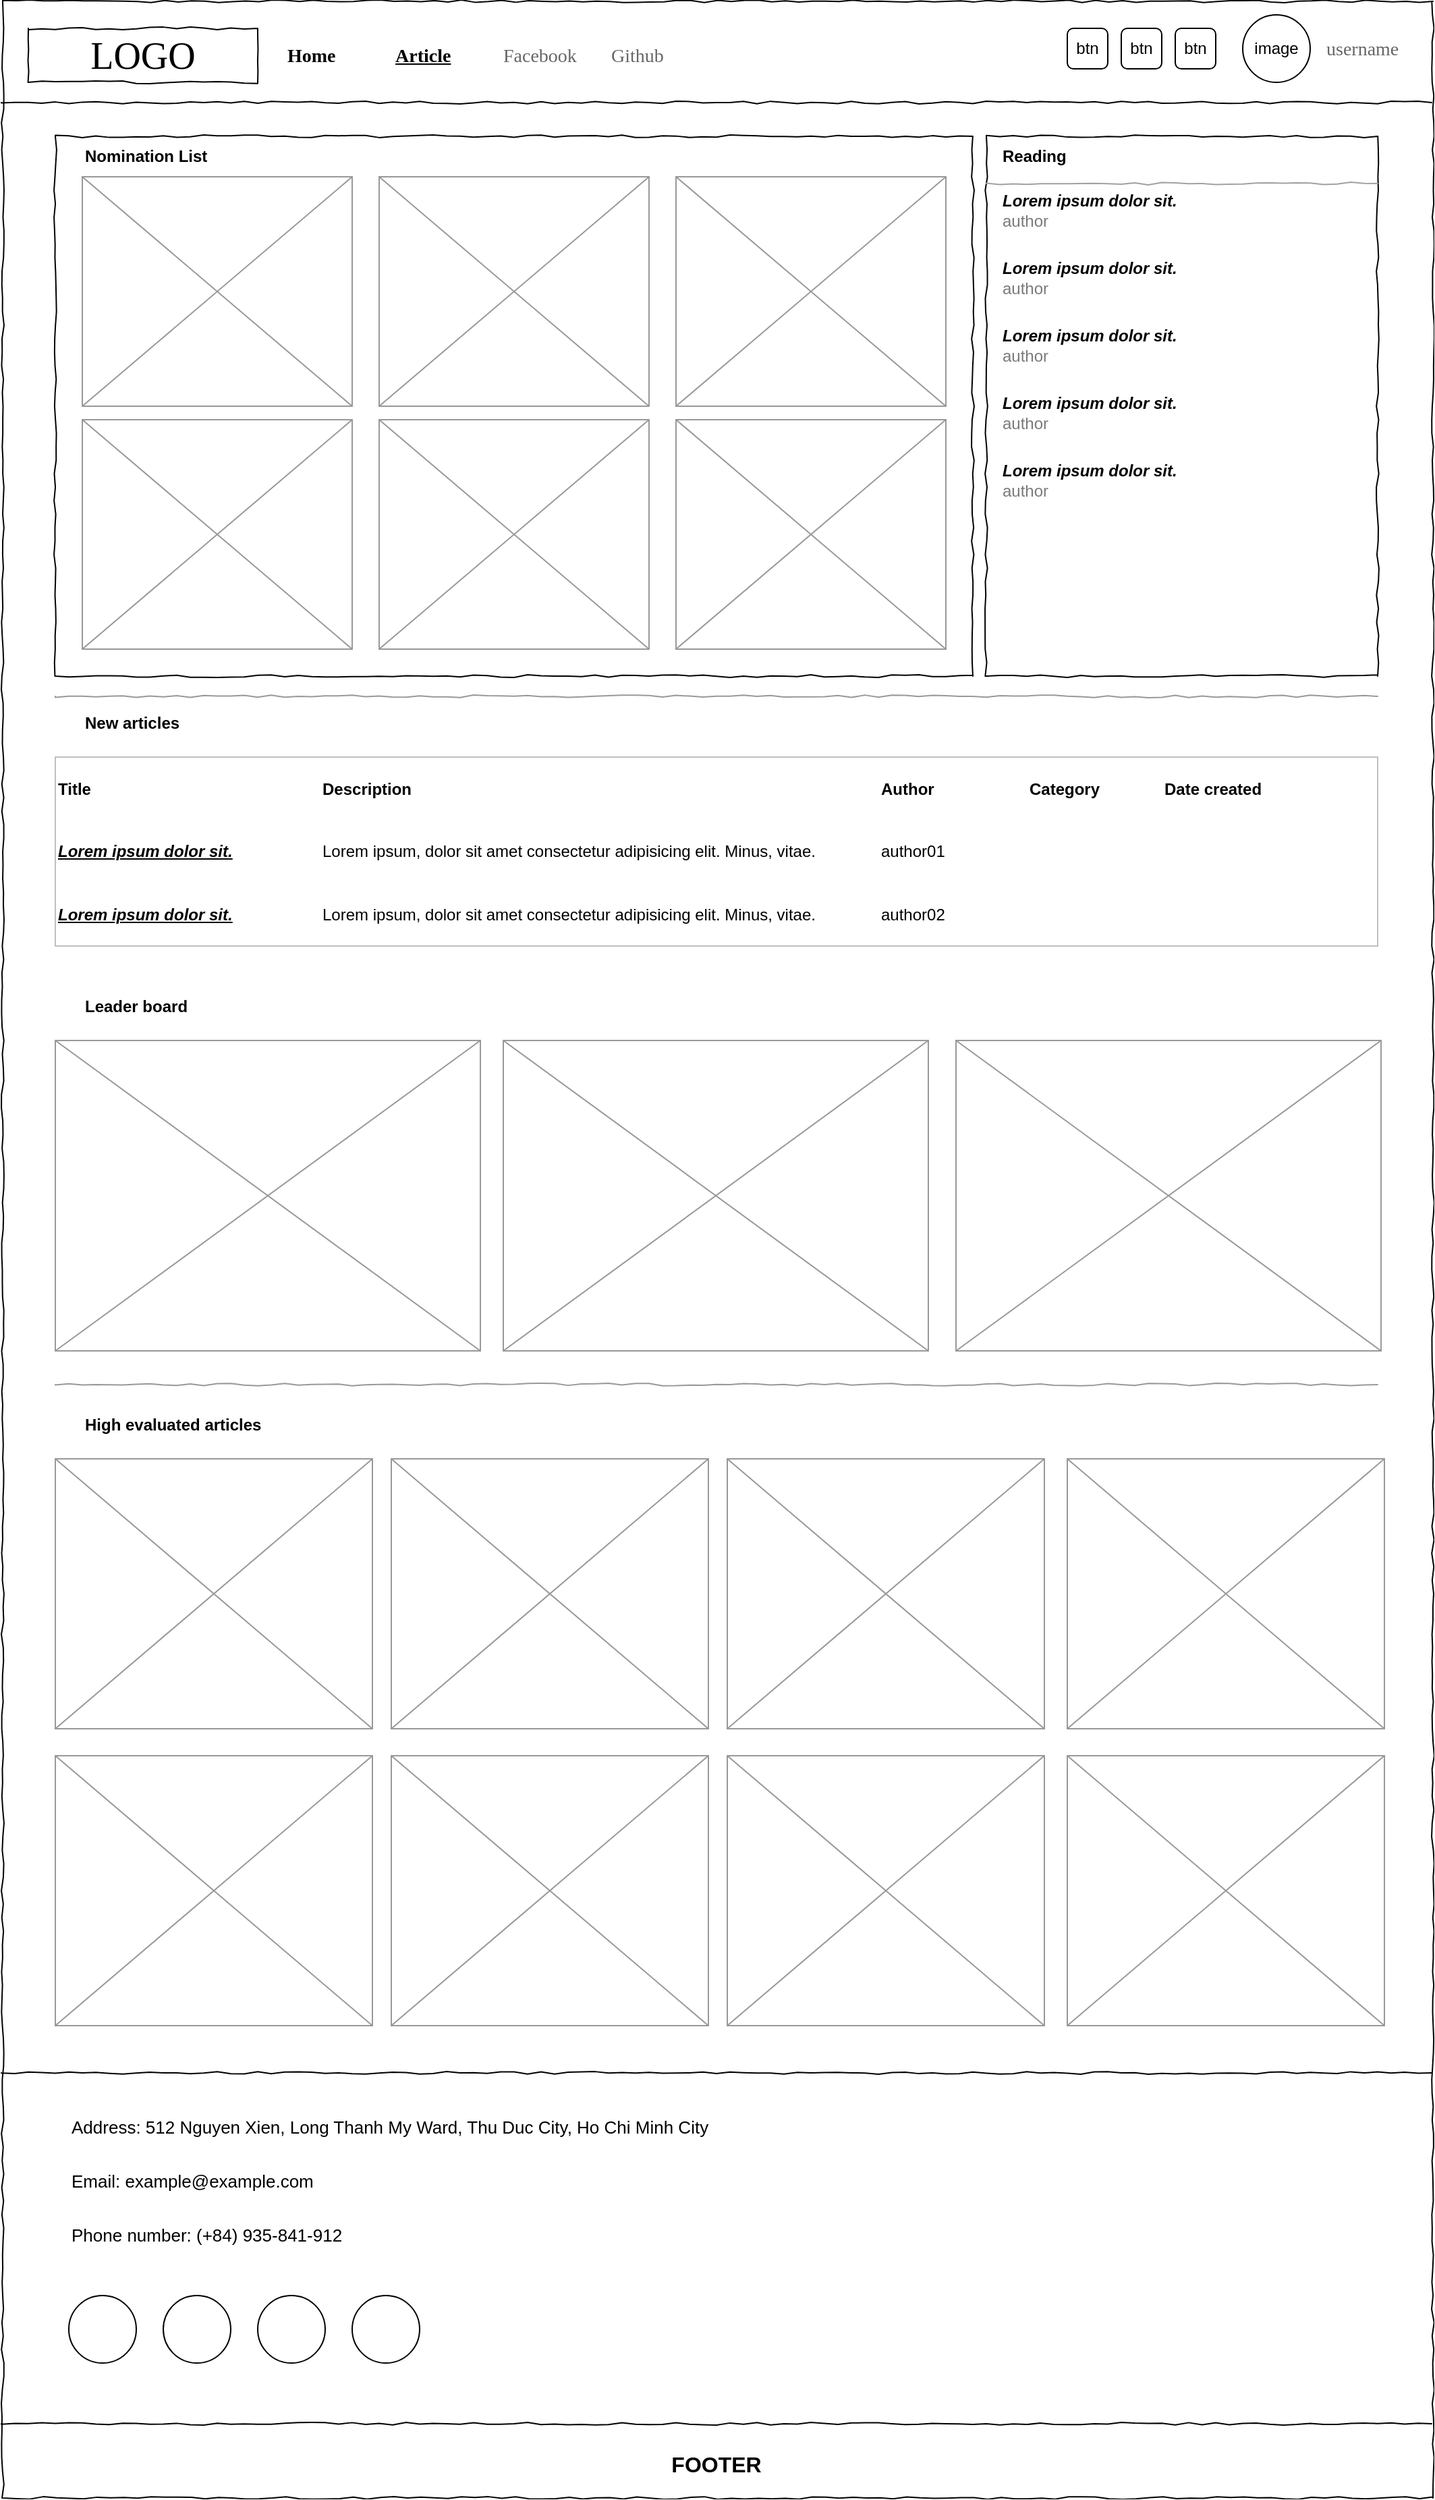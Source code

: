 <mxfile version="20.6.2" type="device"><diagram name="Page-1" id="03018318-947c-dd8e-b7a3-06fadd420f32"><mxGraphModel dx="1756" dy="1464" grid="1" gridSize="10" guides="1" tooltips="1" connect="1" arrows="1" fold="1" page="1" pageScale="1" pageWidth="1169" pageHeight="827" background="none" math="0" shadow="0"><root><mxCell id="0"/><mxCell id="1" parent="0"/><mxCell id="677b7b8949515195-1" value="" style="whiteSpace=wrap;html=1;rounded=0;shadow=0;labelBackgroundColor=none;strokeColor=#000000;strokeWidth=1;fillColor=none;fontFamily=Verdana;fontSize=12;fontColor=#000000;align=center;comic=1;" parent="1" vertex="1"><mxGeometry x="56" y="30" width="1060" height="1850" as="geometry"/></mxCell><mxCell id="677b7b8949515195-2" value="LOGO" style="whiteSpace=wrap;html=1;rounded=0;shadow=0;labelBackgroundColor=none;strokeWidth=1;fontFamily=Verdana;fontSize=28;align=center;comic=1;" parent="1" vertex="1"><mxGeometry x="75" y="50" width="170" height="40" as="geometry"/></mxCell><mxCell id="677b7b8949515195-4" value="Home" style="text;html=1;points=[];align=left;verticalAlign=top;spacingTop=-4;fontSize=14;fontFamily=Verdana;fontStyle=1" parent="1" vertex="1"><mxGeometry x="265" y="60" width="60" height="20" as="geometry"/></mxCell><mxCell id="677b7b8949515195-5" value="Article" style="text;html=1;points=[];align=left;verticalAlign=top;spacingTop=-4;fontSize=14;fontFamily=Verdana;fontStyle=5" parent="1" vertex="1"><mxGeometry x="345" y="60" width="60" height="20" as="geometry"/></mxCell><mxCell id="677b7b8949515195-7" value="Github" style="text;html=1;points=[];align=left;verticalAlign=top;spacingTop=-4;fontSize=14;fontFamily=Verdana;fontColor=#666666;" parent="1" vertex="1"><mxGeometry x="505" y="60" width="60" height="20" as="geometry"/></mxCell><mxCell id="677b7b8949515195-9" value="" style="line;strokeWidth=1;html=1;rounded=0;shadow=0;labelBackgroundColor=none;fillColor=none;fontFamily=Verdana;fontSize=14;fontColor=#000000;align=center;comic=1;" parent="1" vertex="1"><mxGeometry x="55" y="100" width="1060" height="10" as="geometry"/></mxCell><mxCell id="m5TlFS0VJs0P4WN3rbQY-3" value="&lt;span style=&quot;&quot;&gt;image&lt;/span&gt;" style="ellipse;whiteSpace=wrap;html=1;aspect=fixed;fontColor=#000000;labelBackgroundColor=#FFFFFF;fillColor=none;" parent="1" vertex="1"><mxGeometry x="975" y="40" width="50" height="50" as="geometry"/></mxCell><mxCell id="m5TlFS0VJs0P4WN3rbQY-1" value="Facebook" style="text;html=1;points=[];align=left;verticalAlign=top;spacingTop=-4;fontSize=14;fontFamily=Verdana;fontColor=#666666;" parent="1" vertex="1"><mxGeometry x="425" y="60" width="60" height="20" as="geometry"/></mxCell><mxCell id="m5TlFS0VJs0P4WN3rbQY-4" value="username" style="text;html=1;points=[];align=left;verticalAlign=top;spacingTop=-4;fontSize=14;fontFamily=Verdana;fontColor=#666666;" parent="1" vertex="1"><mxGeometry x="1035" y="55" width="60" height="20" as="geometry"/></mxCell><mxCell id="m5TlFS0VJs0P4WN3rbQY-28" value="" style="line;strokeWidth=1;html=1;rounded=0;shadow=0;labelBackgroundColor=none;fillColor=none;fontFamily=Verdana;fontSize=14;fontColor=#000000;align=center;comic=1;" parent="1" vertex="1"><mxGeometry x="55" y="1560" width="1060" height="10" as="geometry"/></mxCell><mxCell id="m5TlFS0VJs0P4WN3rbQY-29" value="" style="line;strokeWidth=1;html=1;rounded=0;shadow=0;labelBackgroundColor=none;fillColor=none;fontFamily=Verdana;fontSize=14;fontColor=#000000;align=center;comic=1;" parent="1" vertex="1"><mxGeometry x="55" y="1820" width="1060" height="10" as="geometry"/></mxCell><mxCell id="m5TlFS0VJs0P4WN3rbQY-30" value="" style="ellipse;whiteSpace=wrap;html=1;aspect=fixed;labelBackgroundColor=none;fontSize=18;fontColor=default;fillColor=none;" parent="1" vertex="1"><mxGeometry x="105" y="1730" width="50" height="50" as="geometry"/></mxCell><mxCell id="m5TlFS0VJs0P4WN3rbQY-31" value="" style="ellipse;whiteSpace=wrap;html=1;aspect=fixed;labelBackgroundColor=none;fontSize=18;fontColor=default;fillColor=none;" parent="1" vertex="1"><mxGeometry x="175" y="1730" width="50" height="50" as="geometry"/></mxCell><mxCell id="m5TlFS0VJs0P4WN3rbQY-32" value="" style="ellipse;whiteSpace=wrap;html=1;aspect=fixed;labelBackgroundColor=none;fontSize=18;fontColor=default;fillColor=none;" parent="1" vertex="1"><mxGeometry x="315" y="1730" width="50" height="50" as="geometry"/></mxCell><mxCell id="m5TlFS0VJs0P4WN3rbQY-33" value="" style="ellipse;whiteSpace=wrap;html=1;aspect=fixed;labelBackgroundColor=none;fontSize=18;fontColor=default;fillColor=none;" parent="1" vertex="1"><mxGeometry x="245" y="1730" width="50" height="50" as="geometry"/></mxCell><mxCell id="m5TlFS0VJs0P4WN3rbQY-34" value="Address: 512 Nguyen Xien, Long Thanh My Ward, Thu Duc City, Ho Chi Minh City" style="text;html=1;strokeColor=none;fillColor=none;align=left;verticalAlign=middle;whiteSpace=wrap;rounded=0;labelBackgroundColor=none;fontSize=13;fontColor=default;" parent="1" vertex="1"><mxGeometry x="105" y="1590" width="780" height="30" as="geometry"/></mxCell><mxCell id="m5TlFS0VJs0P4WN3rbQY-35" value="Email: example@example.com" style="text;html=1;strokeColor=none;fillColor=none;align=left;verticalAlign=middle;whiteSpace=wrap;rounded=0;labelBackgroundColor=none;fontSize=13;fontColor=default;" parent="1" vertex="1"><mxGeometry x="105" y="1630" width="780" height="30" as="geometry"/></mxCell><mxCell id="m5TlFS0VJs0P4WN3rbQY-36" value="Phone number: (+84) 935-841-912" style="text;html=1;strokeColor=none;fillColor=none;align=left;verticalAlign=middle;whiteSpace=wrap;rounded=0;labelBackgroundColor=none;fontSize=13;fontColor=default;" parent="1" vertex="1"><mxGeometry x="105" y="1670" width="780" height="30" as="geometry"/></mxCell><mxCell id="m5TlFS0VJs0P4WN3rbQY-37" value="FOOTER" style="text;html=1;strokeColor=none;fillColor=none;align=center;verticalAlign=middle;whiteSpace=wrap;rounded=0;labelBackgroundColor=none;fontSize=16;fontColor=default;fontStyle=1" parent="1" vertex="1"><mxGeometry x="555" y="1840" width="60" height="30" as="geometry"/></mxCell><mxCell id="y3OLTXR0EDxjqYJ4_taz-1" value="btn" style="rounded=1;whiteSpace=wrap;html=1;" parent="1" vertex="1"><mxGeometry x="925" y="50" width="30" height="30" as="geometry"/></mxCell><mxCell id="y3OLTXR0EDxjqYJ4_taz-4" value="btn" style="rounded=1;whiteSpace=wrap;html=1;" parent="1" vertex="1"><mxGeometry x="885" y="50" width="30" height="30" as="geometry"/></mxCell><mxCell id="y3OLTXR0EDxjqYJ4_taz-5" value="btn" style="rounded=1;whiteSpace=wrap;html=1;" parent="1" vertex="1"><mxGeometry x="845" y="50" width="30" height="30" as="geometry"/></mxCell><mxCell id="y0GXKJaFanUadCnJIFny-1" value="" style="whiteSpace=wrap;html=1;rounded=0;shadow=0;labelBackgroundColor=none;strokeColor=#000000;strokeWidth=1;fillColor=none;fontFamily=Verdana;fontSize=12;fontColor=#000000;align=center;comic=1;" vertex="1" parent="1"><mxGeometry x="95" y="130" width="680" height="400" as="geometry"/></mxCell><mxCell id="y0GXKJaFanUadCnJIFny-2" value="" style="whiteSpace=wrap;html=1;rounded=0;shadow=0;labelBackgroundColor=none;strokeColor=#000000;strokeWidth=1;fillColor=none;fontFamily=Verdana;fontSize=12;fontColor=#000000;align=center;comic=1;" vertex="1" parent="1"><mxGeometry x="785" y="130" width="290" height="400" as="geometry"/></mxCell><mxCell id="y0GXKJaFanUadCnJIFny-13" value="" style="verticalLabelPosition=bottom;shadow=0;dashed=0;align=center;html=1;verticalAlign=top;strokeWidth=1;shape=mxgraph.mockup.graphics.simpleIcon;strokeColor=#999999;" vertex="1" parent="1"><mxGeometry x="115" y="160" width="200" height="170" as="geometry"/></mxCell><mxCell id="y0GXKJaFanUadCnJIFny-16" value="" style="verticalLabelPosition=bottom;shadow=0;dashed=0;align=center;html=1;verticalAlign=top;strokeWidth=1;shape=mxgraph.mockup.graphics.simpleIcon;strokeColor=#999999;" vertex="1" parent="1"><mxGeometry x="335" y="160" width="200" height="170" as="geometry"/></mxCell><mxCell id="y0GXKJaFanUadCnJIFny-17" value="" style="verticalLabelPosition=bottom;shadow=0;dashed=0;align=center;html=1;verticalAlign=top;strokeWidth=1;shape=mxgraph.mockup.graphics.simpleIcon;strokeColor=#999999;" vertex="1" parent="1"><mxGeometry x="555" y="160" width="200" height="170" as="geometry"/></mxCell><mxCell id="y0GXKJaFanUadCnJIFny-18" value="" style="verticalLabelPosition=bottom;shadow=0;dashed=0;align=center;html=1;verticalAlign=top;strokeWidth=1;shape=mxgraph.mockup.graphics.simpleIcon;strokeColor=#999999;" vertex="1" parent="1"><mxGeometry x="115" y="340" width="200" height="170" as="geometry"/></mxCell><mxCell id="y0GXKJaFanUadCnJIFny-19" value="" style="verticalLabelPosition=bottom;shadow=0;dashed=0;align=center;html=1;verticalAlign=top;strokeWidth=1;shape=mxgraph.mockup.graphics.simpleIcon;strokeColor=#999999;" vertex="1" parent="1"><mxGeometry x="555" y="340" width="200" height="170" as="geometry"/></mxCell><mxCell id="y0GXKJaFanUadCnJIFny-20" value="" style="verticalLabelPosition=bottom;shadow=0;dashed=0;align=center;html=1;verticalAlign=top;strokeWidth=1;shape=mxgraph.mockup.graphics.simpleIcon;strokeColor=#999999;" vertex="1" parent="1"><mxGeometry x="335" y="340" width="200" height="170" as="geometry"/></mxCell><mxCell id="y0GXKJaFanUadCnJIFny-21" value="" style="line;strokeWidth=1;html=1;rounded=0;shadow=0;labelBackgroundColor=none;fillColor=none;fontFamily=Verdana;fontSize=14;fontColor=#000000;align=center;comic=1;labelBorderColor=default;strokeColor=#A1A1A1;" vertex="1" parent="1"><mxGeometry x="785" y="160" width="290" height="10" as="geometry"/></mxCell><mxCell id="y0GXKJaFanUadCnJIFny-22" value="Nomination List" style="text;html=1;strokeColor=none;fillColor=none;align=left;verticalAlign=middle;whiteSpace=wrap;rounded=0;fontStyle=1" vertex="1" parent="1"><mxGeometry x="115" y="130" width="130" height="30" as="geometry"/></mxCell><mxCell id="y0GXKJaFanUadCnJIFny-23" value="Reading" style="text;html=1;strokeColor=none;fillColor=none;align=left;verticalAlign=middle;whiteSpace=wrap;rounded=0;fontStyle=1" vertex="1" parent="1"><mxGeometry x="795" y="130" width="130" height="30" as="geometry"/></mxCell><mxCell id="y0GXKJaFanUadCnJIFny-24" value="&lt;b&gt;&lt;i&gt;Lorem ipsum dolor sit.&lt;/i&gt;&lt;/b&gt;&lt;br&gt;&lt;font color=&quot;#7a7a7a&quot;&gt;author&lt;/font&gt;" style="text;html=1;strokeColor=none;fillColor=none;align=left;verticalAlign=middle;whiteSpace=wrap;rounded=0;labelBorderColor=none;fontColor=none;" vertex="1" parent="1"><mxGeometry x="795" y="170" width="250" height="30" as="geometry"/></mxCell><mxCell id="y0GXKJaFanUadCnJIFny-25" value="&lt;b&gt;&lt;i&gt;Lorem ipsum dolor sit.&lt;/i&gt;&lt;/b&gt;&lt;br&gt;&lt;font color=&quot;#7a7a7a&quot;&gt;author&lt;/font&gt;" style="text;html=1;strokeColor=none;fillColor=none;align=left;verticalAlign=middle;whiteSpace=wrap;rounded=0;labelBorderColor=none;fontColor=none;" vertex="1" parent="1"><mxGeometry x="795" y="220" width="250" height="30" as="geometry"/></mxCell><mxCell id="y0GXKJaFanUadCnJIFny-26" value="&lt;b&gt;&lt;i&gt;Lorem ipsum dolor sit.&lt;/i&gt;&lt;/b&gt;&lt;br&gt;&lt;font color=&quot;#7a7a7a&quot;&gt;author&lt;/font&gt;" style="text;html=1;strokeColor=none;fillColor=none;align=left;verticalAlign=middle;whiteSpace=wrap;rounded=0;labelBorderColor=none;fontColor=none;" vertex="1" parent="1"><mxGeometry x="795" y="270" width="250" height="30" as="geometry"/></mxCell><mxCell id="y0GXKJaFanUadCnJIFny-27" value="&lt;b&gt;&lt;i&gt;Lorem ipsum dolor sit.&lt;/i&gt;&lt;/b&gt;&lt;br&gt;&lt;font color=&quot;#7a7a7a&quot;&gt;author&lt;/font&gt;" style="text;html=1;strokeColor=none;fillColor=none;align=left;verticalAlign=middle;whiteSpace=wrap;rounded=0;labelBorderColor=none;fontColor=none;" vertex="1" parent="1"><mxGeometry x="795" y="320" width="250" height="30" as="geometry"/></mxCell><mxCell id="y0GXKJaFanUadCnJIFny-29" value="&lt;b&gt;&lt;i&gt;Lorem ipsum dolor sit.&lt;/i&gt;&lt;/b&gt;&lt;br&gt;&lt;font color=&quot;#7a7a7a&quot;&gt;author&lt;/font&gt;" style="text;html=1;strokeColor=none;fillColor=none;align=left;verticalAlign=middle;whiteSpace=wrap;rounded=0;labelBorderColor=none;fontColor=none;" vertex="1" parent="1"><mxGeometry x="795" y="370" width="250" height="30" as="geometry"/></mxCell><mxCell id="y0GXKJaFanUadCnJIFny-30" value="" style="line;strokeWidth=1;html=1;rounded=0;shadow=0;labelBackgroundColor=none;fillColor=none;fontFamily=Verdana;fontSize=14;fontColor=#000000;align=center;comic=1;strokeColor=#999999;" vertex="1" parent="1"><mxGeometry x="95" y="540" width="980" height="10" as="geometry"/></mxCell><mxCell id="y0GXKJaFanUadCnJIFny-44" value="" style="childLayout=tableLayout;recursiveResize=0;shadow=0;fillColor=none;strokeColor=#C0C0C0;labelBorderColor=none;fontColor=#7A7A7A;" vertex="1" parent="1"><mxGeometry x="95" y="590" width="980" height="140" as="geometry"/></mxCell><mxCell id="y0GXKJaFanUadCnJIFny-45" value="" style="shape=tableRow;horizontal=0;startSize=0;swimlaneHead=0;swimlaneBody=0;top=0;left=0;bottom=0;right=0;dropTarget=0;collapsible=0;recursiveResize=0;expand=0;fontStyle=0;fillColor=none;labelBorderColor=none;strokeColor=#999999;fontColor=#7A7A7A;" vertex="1" parent="y0GXKJaFanUadCnJIFny-44"><mxGeometry width="980" height="47" as="geometry"/></mxCell><mxCell id="y0GXKJaFanUadCnJIFny-46" value="Title" style="connectable=0;recursiveResize=0;strokeColor=none;fillColor=none;align=left;whiteSpace=wrap;html=1;labelBorderColor=none;fontColor=#000000;fontStyle=1" vertex="1" parent="y0GXKJaFanUadCnJIFny-45"><mxGeometry width="196" height="47" as="geometry"><mxRectangle width="196" height="47" as="alternateBounds"/></mxGeometry></mxCell><mxCell id="y0GXKJaFanUadCnJIFny-47" value="Description" style="connectable=0;recursiveResize=0;strokeColor=none;fillColor=none;align=left;whiteSpace=wrap;html=1;labelBorderColor=none;fontColor=#000000;fontStyle=1" vertex="1" parent="y0GXKJaFanUadCnJIFny-45"><mxGeometry x="196" width="414" height="47" as="geometry"><mxRectangle width="414" height="47" as="alternateBounds"/></mxGeometry></mxCell><mxCell id="y0GXKJaFanUadCnJIFny-48" value="Author" style="connectable=0;recursiveResize=0;strokeColor=none;fillColor=none;align=left;whiteSpace=wrap;html=1;labelBorderColor=none;fontColor=#000000;fontStyle=1" vertex="1" parent="y0GXKJaFanUadCnJIFny-45"><mxGeometry x="610" width="110" height="47" as="geometry"><mxRectangle width="110" height="47" as="alternateBounds"/></mxGeometry></mxCell><mxCell id="y0GXKJaFanUadCnJIFny-57" value="Category" style="connectable=0;recursiveResize=0;strokeColor=none;fillColor=none;align=left;whiteSpace=wrap;html=1;labelBorderColor=none;fontColor=#000000;fontStyle=1" vertex="1" parent="y0GXKJaFanUadCnJIFny-45"><mxGeometry x="720" width="100" height="47" as="geometry"><mxRectangle width="100" height="47" as="alternateBounds"/></mxGeometry></mxCell><mxCell id="y0GXKJaFanUadCnJIFny-62" value="Date created" style="connectable=0;recursiveResize=0;strokeColor=none;fillColor=none;align=left;whiteSpace=wrap;html=1;labelBorderColor=none;fontColor=#000000;fontStyle=1" vertex="1" parent="y0GXKJaFanUadCnJIFny-45"><mxGeometry x="820" width="160" height="47" as="geometry"><mxRectangle width="160" height="47" as="alternateBounds"/></mxGeometry></mxCell><mxCell id="y0GXKJaFanUadCnJIFny-49" style="shape=tableRow;horizontal=0;startSize=0;swimlaneHead=0;swimlaneBody=0;top=0;left=0;bottom=0;right=0;dropTarget=0;collapsible=0;recursiveResize=0;expand=0;fontStyle=0;fillColor=none;labelBorderColor=none;strokeColor=#999999;fontColor=#7A7A7A;" vertex="1" parent="y0GXKJaFanUadCnJIFny-44"><mxGeometry y="47" width="980" height="46" as="geometry"/></mxCell><mxCell id="y0GXKJaFanUadCnJIFny-50" value="Lorem ipsum dolor sit." style="connectable=0;recursiveResize=0;strokeColor=none;fillColor=none;align=left;whiteSpace=wrap;html=1;labelBorderColor=none;fontColor=#000000;fontStyle=7" vertex="1" parent="y0GXKJaFanUadCnJIFny-49"><mxGeometry width="196" height="46" as="geometry"><mxRectangle width="196" height="46" as="alternateBounds"/></mxGeometry></mxCell><mxCell id="y0GXKJaFanUadCnJIFny-51" value="Lorem ipsum, dolor sit amet consectetur adipisicing elit. Minus, vitae." style="connectable=0;recursiveResize=0;strokeColor=none;fillColor=none;align=left;whiteSpace=wrap;html=1;labelBorderColor=none;fontColor=#000000;" vertex="1" parent="y0GXKJaFanUadCnJIFny-49"><mxGeometry x="196" width="414" height="46" as="geometry"><mxRectangle width="414" height="46" as="alternateBounds"/></mxGeometry></mxCell><mxCell id="y0GXKJaFanUadCnJIFny-52" value="author01" style="connectable=0;recursiveResize=0;strokeColor=none;fillColor=none;align=left;whiteSpace=wrap;html=1;labelBorderColor=none;fontColor=#000000;" vertex="1" parent="y0GXKJaFanUadCnJIFny-49"><mxGeometry x="610" width="110" height="46" as="geometry"><mxRectangle width="110" height="46" as="alternateBounds"/></mxGeometry></mxCell><mxCell id="y0GXKJaFanUadCnJIFny-58" style="connectable=0;recursiveResize=0;strokeColor=none;fillColor=none;align=left;whiteSpace=wrap;html=1;labelBorderColor=none;fontColor=#000000;" vertex="1" parent="y0GXKJaFanUadCnJIFny-49"><mxGeometry x="720" width="100" height="46" as="geometry"><mxRectangle width="100" height="46" as="alternateBounds"/></mxGeometry></mxCell><mxCell id="y0GXKJaFanUadCnJIFny-63" style="connectable=0;recursiveResize=0;strokeColor=none;fillColor=none;align=left;whiteSpace=wrap;html=1;labelBorderColor=none;fontColor=#000000;" vertex="1" parent="y0GXKJaFanUadCnJIFny-49"><mxGeometry x="820" width="160" height="46" as="geometry"><mxRectangle width="160" height="46" as="alternateBounds"/></mxGeometry></mxCell><mxCell id="y0GXKJaFanUadCnJIFny-53" style="shape=tableRow;horizontal=0;startSize=0;swimlaneHead=0;swimlaneBody=0;top=0;left=0;bottom=0;right=0;dropTarget=0;collapsible=0;recursiveResize=0;expand=0;fontStyle=0;fillColor=none;labelBorderColor=none;strokeColor=#999999;fontColor=#7A7A7A;" vertex="1" parent="y0GXKJaFanUadCnJIFny-44"><mxGeometry y="93" width="980" height="47" as="geometry"/></mxCell><mxCell id="y0GXKJaFanUadCnJIFny-54" value="Lorem ipsum dolor sit." style="connectable=0;recursiveResize=0;strokeColor=none;fillColor=none;align=left;whiteSpace=wrap;html=1;labelBorderColor=none;fontColor=#000000;fontStyle=7" vertex="1" parent="y0GXKJaFanUadCnJIFny-53"><mxGeometry width="196" height="47" as="geometry"><mxRectangle width="196" height="47" as="alternateBounds"/></mxGeometry></mxCell><mxCell id="y0GXKJaFanUadCnJIFny-55" value="Lorem ipsum, dolor sit amet consectetur adipisicing elit. Minus, vitae." style="connectable=0;recursiveResize=0;strokeColor=none;fillColor=none;align=left;whiteSpace=wrap;html=1;labelBorderColor=none;fontColor=#000000;" vertex="1" parent="y0GXKJaFanUadCnJIFny-53"><mxGeometry x="196" width="414" height="47" as="geometry"><mxRectangle width="414" height="47" as="alternateBounds"/></mxGeometry></mxCell><mxCell id="y0GXKJaFanUadCnJIFny-56" value="author02" style="connectable=0;recursiveResize=0;strokeColor=none;fillColor=none;align=left;whiteSpace=wrap;html=1;labelBorderColor=none;fontColor=#000000;" vertex="1" parent="y0GXKJaFanUadCnJIFny-53"><mxGeometry x="610" width="110" height="47" as="geometry"><mxRectangle width="110" height="47" as="alternateBounds"/></mxGeometry></mxCell><mxCell id="y0GXKJaFanUadCnJIFny-59" style="connectable=0;recursiveResize=0;strokeColor=none;fillColor=none;align=left;whiteSpace=wrap;html=1;labelBorderColor=none;fontColor=#000000;" vertex="1" parent="y0GXKJaFanUadCnJIFny-53"><mxGeometry x="720" width="100" height="47" as="geometry"><mxRectangle width="100" height="47" as="alternateBounds"/></mxGeometry></mxCell><mxCell id="y0GXKJaFanUadCnJIFny-64" style="connectable=0;recursiveResize=0;strokeColor=none;fillColor=none;align=left;whiteSpace=wrap;html=1;labelBorderColor=none;fontColor=#000000;" vertex="1" parent="y0GXKJaFanUadCnJIFny-53"><mxGeometry x="820" width="160" height="47" as="geometry"><mxRectangle width="160" height="47" as="alternateBounds"/></mxGeometry></mxCell><mxCell id="y0GXKJaFanUadCnJIFny-61" value="New articles" style="text;html=1;strokeColor=none;fillColor=none;align=left;verticalAlign=middle;whiteSpace=wrap;rounded=0;fontStyle=1" vertex="1" parent="1"><mxGeometry x="115" y="550" width="130" height="30" as="geometry"/></mxCell><mxCell id="y0GXKJaFanUadCnJIFny-65" value="" style="verticalLabelPosition=bottom;shadow=0;dashed=0;align=center;html=1;verticalAlign=top;strokeWidth=1;shape=mxgraph.mockup.graphics.simpleIcon;strokeColor=#999999;labelBorderColor=none;fontColor=#000000;" vertex="1" parent="1"><mxGeometry x="95" y="800" width="315" height="230" as="geometry"/></mxCell><mxCell id="y0GXKJaFanUadCnJIFny-66" value="Leader board" style="text;html=1;strokeColor=none;fillColor=none;align=left;verticalAlign=middle;whiteSpace=wrap;rounded=0;fontStyle=1" vertex="1" parent="1"><mxGeometry x="115" y="760" width="130" height="30" as="geometry"/></mxCell><mxCell id="y0GXKJaFanUadCnJIFny-70" value="" style="verticalLabelPosition=bottom;shadow=0;dashed=0;align=center;html=1;verticalAlign=top;strokeWidth=1;shape=mxgraph.mockup.graphics.simpleIcon;strokeColor=#999999;labelBorderColor=none;fontColor=#000000;" vertex="1" parent="1"><mxGeometry x="427" y="800" width="315" height="230" as="geometry"/></mxCell><mxCell id="y0GXKJaFanUadCnJIFny-71" value="" style="verticalLabelPosition=bottom;shadow=0;dashed=0;align=center;html=1;verticalAlign=top;strokeWidth=1;shape=mxgraph.mockup.graphics.simpleIcon;strokeColor=#999999;labelBorderColor=none;fontColor=#000000;" vertex="1" parent="1"><mxGeometry x="762.5" y="800" width="315" height="230" as="geometry"/></mxCell><mxCell id="y0GXKJaFanUadCnJIFny-72" value="" style="line;strokeWidth=1;html=1;rounded=0;shadow=0;labelBackgroundColor=none;fillColor=none;fontFamily=Verdana;fontSize=14;fontColor=#000000;align=center;comic=1;strokeColor=#999999;" vertex="1" parent="1"><mxGeometry x="95" y="1050" width="980" height="10" as="geometry"/></mxCell><mxCell id="y0GXKJaFanUadCnJIFny-73" value="High evaluated articles" style="text;html=1;strokeColor=none;fillColor=none;align=left;verticalAlign=middle;whiteSpace=wrap;rounded=0;fontStyle=1" vertex="1" parent="1"><mxGeometry x="115" y="1070" width="155" height="30" as="geometry"/></mxCell><mxCell id="y0GXKJaFanUadCnJIFny-74" value="" style="verticalLabelPosition=bottom;shadow=0;dashed=0;align=center;html=1;verticalAlign=top;strokeWidth=1;shape=mxgraph.mockup.graphics.simpleIcon;strokeColor=#999999;labelBorderColor=none;fontColor=#000000;" vertex="1" parent="1"><mxGeometry x="95" y="1110" width="235" height="200" as="geometry"/></mxCell><mxCell id="y0GXKJaFanUadCnJIFny-75" value="" style="verticalLabelPosition=bottom;shadow=0;dashed=0;align=center;html=1;verticalAlign=top;strokeWidth=1;shape=mxgraph.mockup.graphics.simpleIcon;strokeColor=#999999;labelBorderColor=none;fontColor=#000000;" vertex="1" parent="1"><mxGeometry x="344" y="1110" width="235" height="200" as="geometry"/></mxCell><mxCell id="y0GXKJaFanUadCnJIFny-76" value="" style="verticalLabelPosition=bottom;shadow=0;dashed=0;align=center;html=1;verticalAlign=top;strokeWidth=1;shape=mxgraph.mockup.graphics.simpleIcon;strokeColor=#999999;labelBorderColor=none;fontColor=#000000;" vertex="1" parent="1"><mxGeometry x="593" y="1110" width="235" height="200" as="geometry"/></mxCell><mxCell id="y0GXKJaFanUadCnJIFny-77" value="" style="verticalLabelPosition=bottom;shadow=0;dashed=0;align=center;html=1;verticalAlign=top;strokeWidth=1;shape=mxgraph.mockup.graphics.simpleIcon;strokeColor=#999999;labelBorderColor=none;fontColor=#000000;" vertex="1" parent="1"><mxGeometry x="845" y="1110" width="235" height="200" as="geometry"/></mxCell><mxCell id="y0GXKJaFanUadCnJIFny-79" value="" style="verticalLabelPosition=bottom;shadow=0;dashed=0;align=center;html=1;verticalAlign=top;strokeWidth=1;shape=mxgraph.mockup.graphics.simpleIcon;strokeColor=#999999;labelBorderColor=none;fontColor=#000000;" vertex="1" parent="1"><mxGeometry x="593" y="1330" width="235" height="200" as="geometry"/></mxCell><mxCell id="y0GXKJaFanUadCnJIFny-80" value="" style="verticalLabelPosition=bottom;shadow=0;dashed=0;align=center;html=1;verticalAlign=top;strokeWidth=1;shape=mxgraph.mockup.graphics.simpleIcon;strokeColor=#999999;labelBorderColor=none;fontColor=#000000;" vertex="1" parent="1"><mxGeometry x="845" y="1330" width="235" height="200" as="geometry"/></mxCell><mxCell id="y0GXKJaFanUadCnJIFny-81" value="" style="verticalLabelPosition=bottom;shadow=0;dashed=0;align=center;html=1;verticalAlign=top;strokeWidth=1;shape=mxgraph.mockup.graphics.simpleIcon;strokeColor=#999999;labelBorderColor=none;fontColor=#000000;" vertex="1" parent="1"><mxGeometry x="344" y="1330" width="235" height="200" as="geometry"/></mxCell><mxCell id="y0GXKJaFanUadCnJIFny-82" value="" style="verticalLabelPosition=bottom;shadow=0;dashed=0;align=center;html=1;verticalAlign=top;strokeWidth=1;shape=mxgraph.mockup.graphics.simpleIcon;strokeColor=#999999;labelBorderColor=none;fontColor=#000000;" vertex="1" parent="1"><mxGeometry x="95" y="1330" width="235" height="200" as="geometry"/></mxCell></root></mxGraphModel></diagram></mxfile>